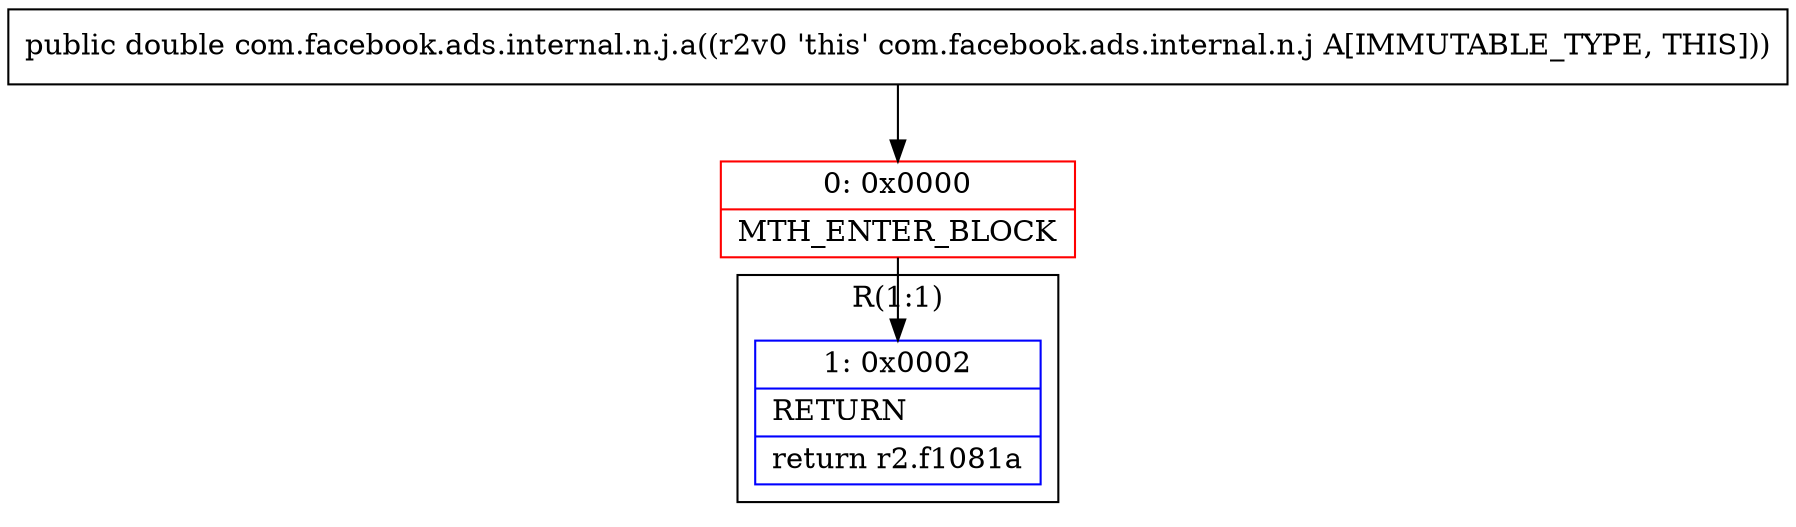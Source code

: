 digraph "CFG forcom.facebook.ads.internal.n.j.a()D" {
subgraph cluster_Region_135522581 {
label = "R(1:1)";
node [shape=record,color=blue];
Node_1 [shape=record,label="{1\:\ 0x0002|RETURN\l|return r2.f1081a\l}"];
}
Node_0 [shape=record,color=red,label="{0\:\ 0x0000|MTH_ENTER_BLOCK\l}"];
MethodNode[shape=record,label="{public double com.facebook.ads.internal.n.j.a((r2v0 'this' com.facebook.ads.internal.n.j A[IMMUTABLE_TYPE, THIS])) }"];
MethodNode -> Node_0;
Node_0 -> Node_1;
}

